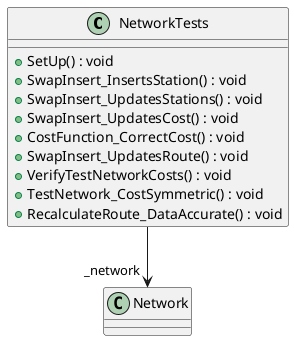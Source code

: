 @startuml
class NetworkTests {
    + SetUp() : void
    + SwapInsert_InsertsStation() : void
    + SwapInsert_UpdatesStations() : void
    + SwapInsert_UpdatesCost() : void
    + CostFunction_CorrectCost() : void
    + SwapInsert_UpdatesRoute() : void
    + VerifyTestNetworkCosts() : void
    + TestNetwork_CostSymmetric() : void
    + RecalculateRoute_DataAccurate() : void
}
NetworkTests --> "_network" Network
@enduml
